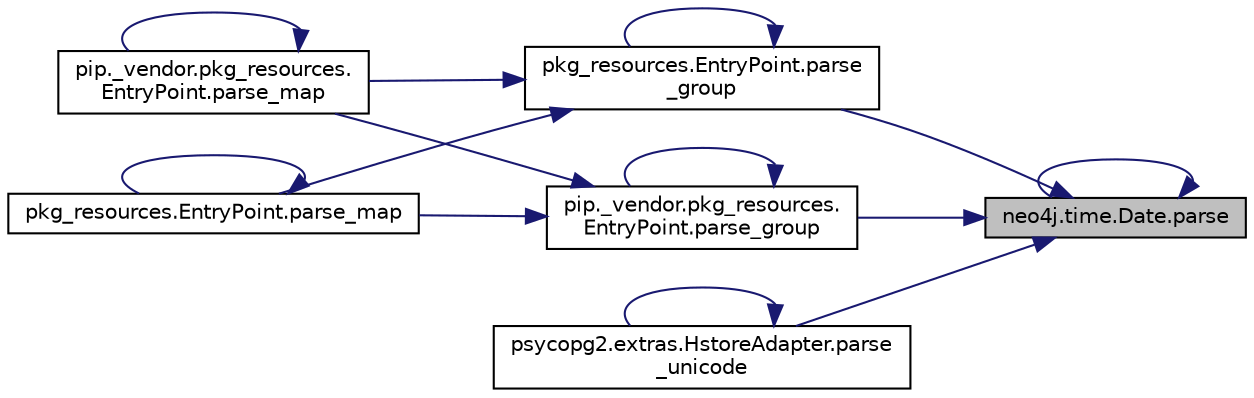 digraph "neo4j.time.Date.parse"
{
 // LATEX_PDF_SIZE
  edge [fontname="Helvetica",fontsize="10",labelfontname="Helvetica",labelfontsize="10"];
  node [fontname="Helvetica",fontsize="10",shape=record];
  rankdir="RL";
  Node1 [label="neo4j.time.Date.parse",height=0.2,width=0.4,color="black", fillcolor="grey75", style="filled", fontcolor="black",tooltip=" "];
  Node1 -> Node1 [dir="back",color="midnightblue",fontsize="10",style="solid",fontname="Helvetica"];
  Node1 -> Node2 [dir="back",color="midnightblue",fontsize="10",style="solid",fontname="Helvetica"];
  Node2 [label="pip._vendor.pkg_resources.\lEntryPoint.parse_group",height=0.2,width=0.4,color="black", fillcolor="white", style="filled",URL="$dc/d51/classpip_1_1__vendor_1_1pkg__resources_1_1_entry_point.html#a7a073b57c2523016366e96901108b1e3",tooltip=" "];
  Node2 -> Node2 [dir="back",color="midnightblue",fontsize="10",style="solid",fontname="Helvetica"];
  Node2 -> Node3 [dir="back",color="midnightblue",fontsize="10",style="solid",fontname="Helvetica"];
  Node3 [label="pip._vendor.pkg_resources.\lEntryPoint.parse_map",height=0.2,width=0.4,color="black", fillcolor="white", style="filled",URL="$dc/d51/classpip_1_1__vendor_1_1pkg__resources_1_1_entry_point.html#a49afd2196172292b203587c86ced6b78",tooltip=" "];
  Node3 -> Node3 [dir="back",color="midnightblue",fontsize="10",style="solid",fontname="Helvetica"];
  Node2 -> Node4 [dir="back",color="midnightblue",fontsize="10",style="solid",fontname="Helvetica"];
  Node4 [label="pkg_resources.EntryPoint.parse_map",height=0.2,width=0.4,color="black", fillcolor="white", style="filled",URL="$de/dfa/classpkg__resources_1_1_entry_point.html#a925bbccfaed5f41e1f676adb88199afa",tooltip=" "];
  Node4 -> Node4 [dir="back",color="midnightblue",fontsize="10",style="solid",fontname="Helvetica"];
  Node1 -> Node5 [dir="back",color="midnightblue",fontsize="10",style="solid",fontname="Helvetica"];
  Node5 [label="pkg_resources.EntryPoint.parse\l_group",height=0.2,width=0.4,color="black", fillcolor="white", style="filled",URL="$de/dfa/classpkg__resources_1_1_entry_point.html#aa6103add7859c9b6e0338b6866fe44ba",tooltip=" "];
  Node5 -> Node5 [dir="back",color="midnightblue",fontsize="10",style="solid",fontname="Helvetica"];
  Node5 -> Node3 [dir="back",color="midnightblue",fontsize="10",style="solid",fontname="Helvetica"];
  Node5 -> Node4 [dir="back",color="midnightblue",fontsize="10",style="solid",fontname="Helvetica"];
  Node1 -> Node6 [dir="back",color="midnightblue",fontsize="10",style="solid",fontname="Helvetica"];
  Node6 [label="psycopg2.extras.HstoreAdapter.parse\l_unicode",height=0.2,width=0.4,color="black", fillcolor="white", style="filled",URL="$d3/da9/classpsycopg2_1_1extras_1_1_hstore_adapter.html#ac2c03c70ca59b238becac7520001375b",tooltip=" "];
  Node6 -> Node6 [dir="back",color="midnightblue",fontsize="10",style="solid",fontname="Helvetica"];
}
